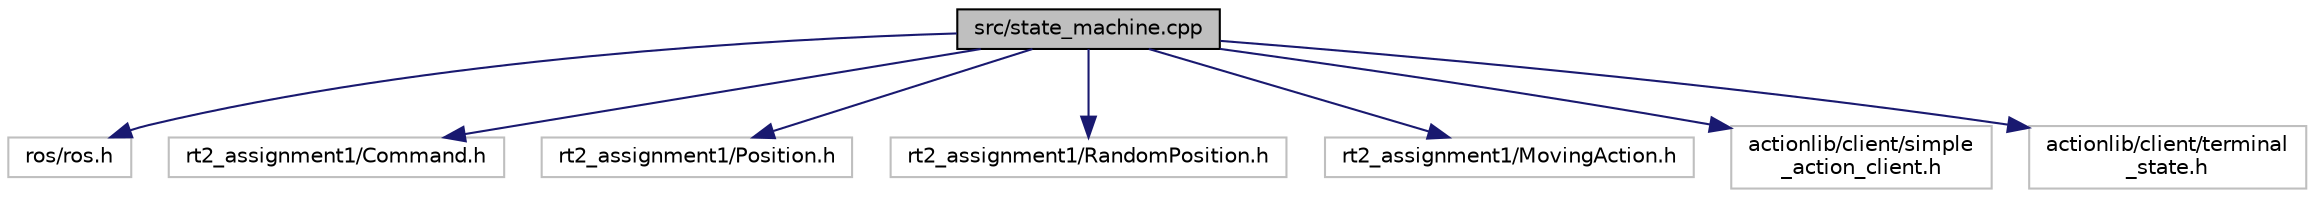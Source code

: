 digraph "src/state_machine.cpp"
{
 // LATEX_PDF_SIZE
  edge [fontname="Helvetica",fontsize="10",labelfontname="Helvetica",labelfontsize="10"];
  node [fontname="Helvetica",fontsize="10",shape=record];
  Node1 [label="src/state_machine.cpp",height=0.2,width=0.4,color="black", fillcolor="grey75", style="filled", fontcolor="black",tooltip="Node that gives new goals for the robot."];
  Node1 -> Node2 [color="midnightblue",fontsize="10",style="solid"];
  Node2 [label="ros/ros.h",height=0.2,width=0.4,color="grey75", fillcolor="white", style="filled",tooltip=" "];
  Node1 -> Node3 [color="midnightblue",fontsize="10",style="solid"];
  Node3 [label="rt2_assignment1/Command.h",height=0.2,width=0.4,color="grey75", fillcolor="white", style="filled",tooltip=" "];
  Node1 -> Node4 [color="midnightblue",fontsize="10",style="solid"];
  Node4 [label="rt2_assignment1/Position.h",height=0.2,width=0.4,color="grey75", fillcolor="white", style="filled",tooltip=" "];
  Node1 -> Node5 [color="midnightblue",fontsize="10",style="solid"];
  Node5 [label="rt2_assignment1/RandomPosition.h",height=0.2,width=0.4,color="grey75", fillcolor="white", style="filled",tooltip=" "];
  Node1 -> Node6 [color="midnightblue",fontsize="10",style="solid"];
  Node6 [label="rt2_assignment1/MovingAction.h",height=0.2,width=0.4,color="grey75", fillcolor="white", style="filled",tooltip=" "];
  Node1 -> Node7 [color="midnightblue",fontsize="10",style="solid"];
  Node7 [label="actionlib/client/simple\l_action_client.h",height=0.2,width=0.4,color="grey75", fillcolor="white", style="filled",tooltip=" "];
  Node1 -> Node8 [color="midnightblue",fontsize="10",style="solid"];
  Node8 [label="actionlib/client/terminal\l_state.h",height=0.2,width=0.4,color="grey75", fillcolor="white", style="filled",tooltip=" "];
}
